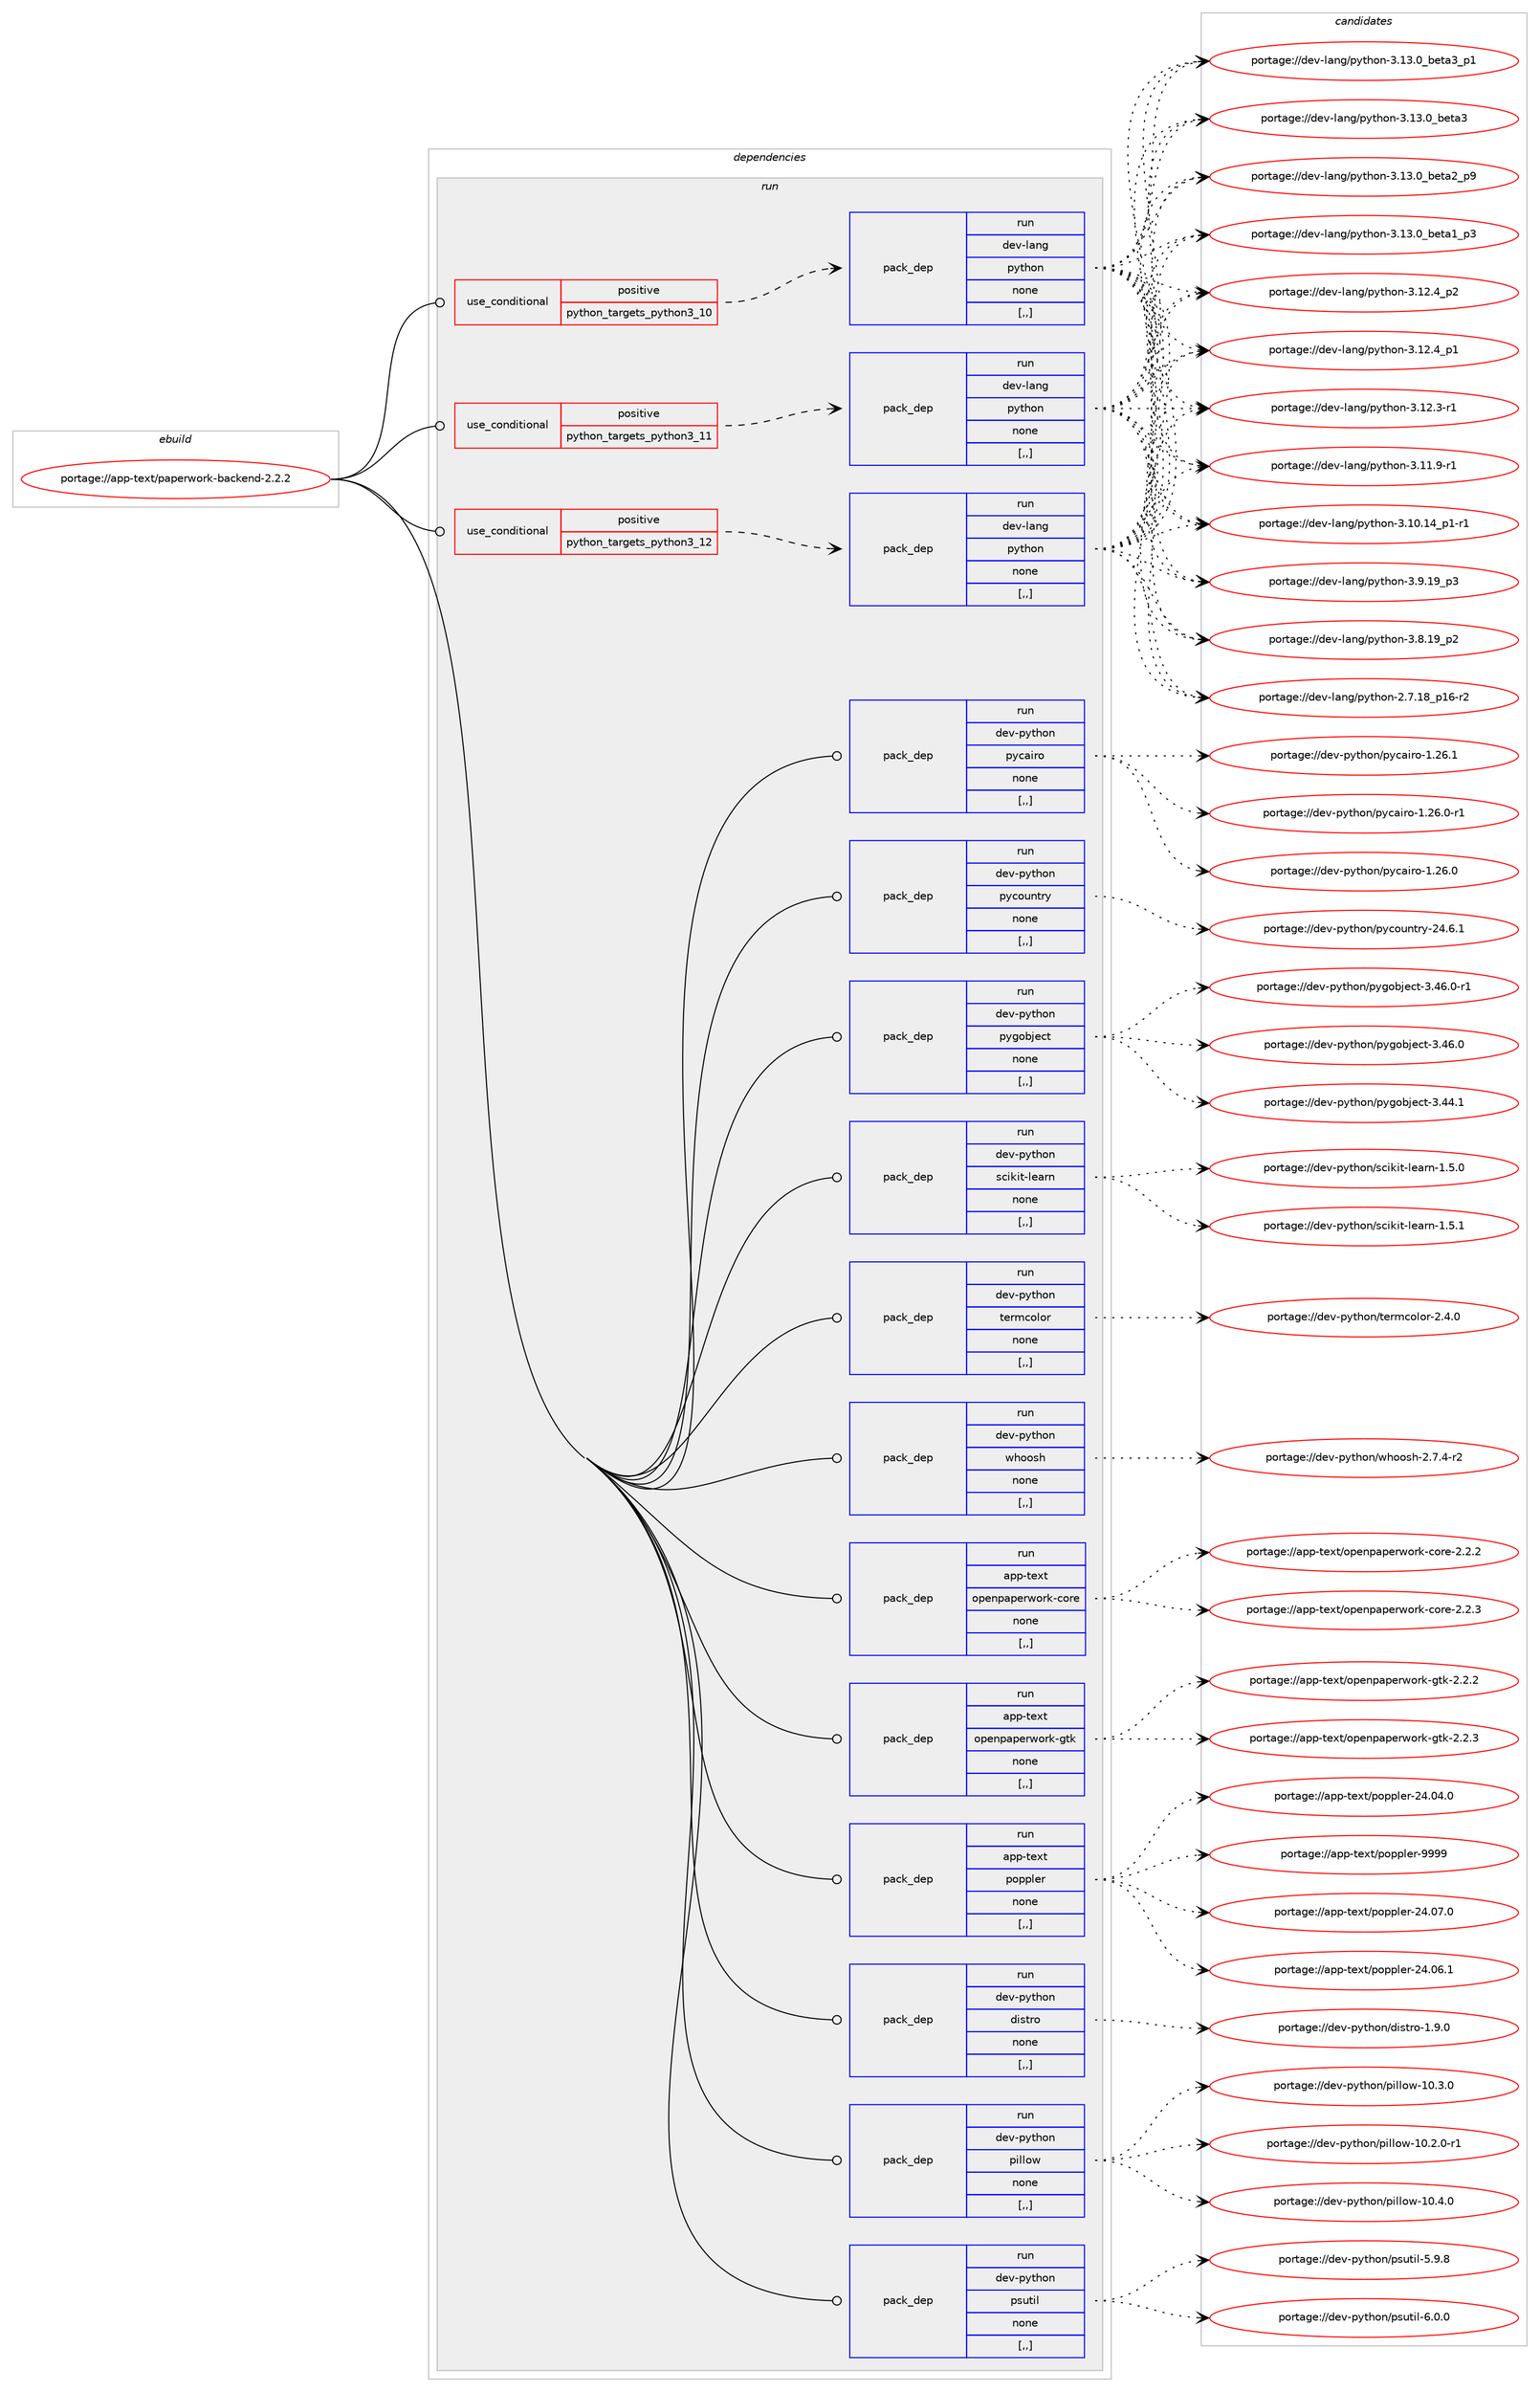 digraph prolog {

# *************
# Graph options
# *************

newrank=true;
concentrate=true;
compound=true;
graph [rankdir=LR,fontname=Helvetica,fontsize=10,ranksep=1.5];#, ranksep=2.5, nodesep=0.2];
edge  [arrowhead=vee];
node  [fontname=Helvetica,fontsize=10];

# **********
# The ebuild
# **********

subgraph cluster_leftcol {
color=gray;
label=<<i>ebuild</i>>;
id [label="portage://app-text/paperwork-backend-2.2.2", color=red, width=4, href="../app-text/paperwork-backend-2.2.2.svg"];
}

# ****************
# The dependencies
# ****************

subgraph cluster_midcol {
color=gray;
label=<<i>dependencies</i>>;
subgraph cluster_compile {
fillcolor="#eeeeee";
style=filled;
label=<<i>compile</i>>;
}
subgraph cluster_compileandrun {
fillcolor="#eeeeee";
style=filled;
label=<<i>compile and run</i>>;
}
subgraph cluster_run {
fillcolor="#eeeeee";
style=filled;
label=<<i>run</i>>;
subgraph cond15507 {
dependency57678 [label=<<TABLE BORDER="0" CELLBORDER="1" CELLSPACING="0" CELLPADDING="4"><TR><TD ROWSPAN="3" CELLPADDING="10">use_conditional</TD></TR><TR><TD>positive</TD></TR><TR><TD>python_targets_python3_10</TD></TR></TABLE>>, shape=none, color=red];
subgraph pack41660 {
dependency57679 [label=<<TABLE BORDER="0" CELLBORDER="1" CELLSPACING="0" CELLPADDING="4" WIDTH="220"><TR><TD ROWSPAN="6" CELLPADDING="30">pack_dep</TD></TR><TR><TD WIDTH="110">run</TD></TR><TR><TD>dev-lang</TD></TR><TR><TD>python</TD></TR><TR><TD>none</TD></TR><TR><TD>[,,]</TD></TR></TABLE>>, shape=none, color=blue];
}
dependency57678:e -> dependency57679:w [weight=20,style="dashed",arrowhead="vee"];
}
id:e -> dependency57678:w [weight=20,style="solid",arrowhead="odot"];
subgraph cond15508 {
dependency57680 [label=<<TABLE BORDER="0" CELLBORDER="1" CELLSPACING="0" CELLPADDING="4"><TR><TD ROWSPAN="3" CELLPADDING="10">use_conditional</TD></TR><TR><TD>positive</TD></TR><TR><TD>python_targets_python3_11</TD></TR></TABLE>>, shape=none, color=red];
subgraph pack41661 {
dependency57681 [label=<<TABLE BORDER="0" CELLBORDER="1" CELLSPACING="0" CELLPADDING="4" WIDTH="220"><TR><TD ROWSPAN="6" CELLPADDING="30">pack_dep</TD></TR><TR><TD WIDTH="110">run</TD></TR><TR><TD>dev-lang</TD></TR><TR><TD>python</TD></TR><TR><TD>none</TD></TR><TR><TD>[,,]</TD></TR></TABLE>>, shape=none, color=blue];
}
dependency57680:e -> dependency57681:w [weight=20,style="dashed",arrowhead="vee"];
}
id:e -> dependency57680:w [weight=20,style="solid",arrowhead="odot"];
subgraph cond15509 {
dependency57682 [label=<<TABLE BORDER="0" CELLBORDER="1" CELLSPACING="0" CELLPADDING="4"><TR><TD ROWSPAN="3" CELLPADDING="10">use_conditional</TD></TR><TR><TD>positive</TD></TR><TR><TD>python_targets_python3_12</TD></TR></TABLE>>, shape=none, color=red];
subgraph pack41662 {
dependency57683 [label=<<TABLE BORDER="0" CELLBORDER="1" CELLSPACING="0" CELLPADDING="4" WIDTH="220"><TR><TD ROWSPAN="6" CELLPADDING="30">pack_dep</TD></TR><TR><TD WIDTH="110">run</TD></TR><TR><TD>dev-lang</TD></TR><TR><TD>python</TD></TR><TR><TD>none</TD></TR><TR><TD>[,,]</TD></TR></TABLE>>, shape=none, color=blue];
}
dependency57682:e -> dependency57683:w [weight=20,style="dashed",arrowhead="vee"];
}
id:e -> dependency57682:w [weight=20,style="solid",arrowhead="odot"];
subgraph pack41663 {
dependency57684 [label=<<TABLE BORDER="0" CELLBORDER="1" CELLSPACING="0" CELLPADDING="4" WIDTH="220"><TR><TD ROWSPAN="6" CELLPADDING="30">pack_dep</TD></TR><TR><TD WIDTH="110">run</TD></TR><TR><TD>app-text</TD></TR><TR><TD>openpaperwork-core</TD></TR><TR><TD>none</TD></TR><TR><TD>[,,]</TD></TR></TABLE>>, shape=none, color=blue];
}
id:e -> dependency57684:w [weight=20,style="solid",arrowhead="odot"];
subgraph pack41664 {
dependency57685 [label=<<TABLE BORDER="0" CELLBORDER="1" CELLSPACING="0" CELLPADDING="4" WIDTH="220"><TR><TD ROWSPAN="6" CELLPADDING="30">pack_dep</TD></TR><TR><TD WIDTH="110">run</TD></TR><TR><TD>app-text</TD></TR><TR><TD>openpaperwork-gtk</TD></TR><TR><TD>none</TD></TR><TR><TD>[,,]</TD></TR></TABLE>>, shape=none, color=blue];
}
id:e -> dependency57685:w [weight=20,style="solid",arrowhead="odot"];
subgraph pack41665 {
dependency57686 [label=<<TABLE BORDER="0" CELLBORDER="1" CELLSPACING="0" CELLPADDING="4" WIDTH="220"><TR><TD ROWSPAN="6" CELLPADDING="30">pack_dep</TD></TR><TR><TD WIDTH="110">run</TD></TR><TR><TD>app-text</TD></TR><TR><TD>poppler</TD></TR><TR><TD>none</TD></TR><TR><TD>[,,]</TD></TR></TABLE>>, shape=none, color=blue];
}
id:e -> dependency57686:w [weight=20,style="solid",arrowhead="odot"];
subgraph pack41666 {
dependency57687 [label=<<TABLE BORDER="0" CELLBORDER="1" CELLSPACING="0" CELLPADDING="4" WIDTH="220"><TR><TD ROWSPAN="6" CELLPADDING="30">pack_dep</TD></TR><TR><TD WIDTH="110">run</TD></TR><TR><TD>dev-python</TD></TR><TR><TD>distro</TD></TR><TR><TD>none</TD></TR><TR><TD>[,,]</TD></TR></TABLE>>, shape=none, color=blue];
}
id:e -> dependency57687:w [weight=20,style="solid",arrowhead="odot"];
subgraph pack41667 {
dependency57688 [label=<<TABLE BORDER="0" CELLBORDER="1" CELLSPACING="0" CELLPADDING="4" WIDTH="220"><TR><TD ROWSPAN="6" CELLPADDING="30">pack_dep</TD></TR><TR><TD WIDTH="110">run</TD></TR><TR><TD>dev-python</TD></TR><TR><TD>pillow</TD></TR><TR><TD>none</TD></TR><TR><TD>[,,]</TD></TR></TABLE>>, shape=none, color=blue];
}
id:e -> dependency57688:w [weight=20,style="solid",arrowhead="odot"];
subgraph pack41668 {
dependency57689 [label=<<TABLE BORDER="0" CELLBORDER="1" CELLSPACING="0" CELLPADDING="4" WIDTH="220"><TR><TD ROWSPAN="6" CELLPADDING="30">pack_dep</TD></TR><TR><TD WIDTH="110">run</TD></TR><TR><TD>dev-python</TD></TR><TR><TD>psutil</TD></TR><TR><TD>none</TD></TR><TR><TD>[,,]</TD></TR></TABLE>>, shape=none, color=blue];
}
id:e -> dependency57689:w [weight=20,style="solid",arrowhead="odot"];
subgraph pack41669 {
dependency57690 [label=<<TABLE BORDER="0" CELLBORDER="1" CELLSPACING="0" CELLPADDING="4" WIDTH="220"><TR><TD ROWSPAN="6" CELLPADDING="30">pack_dep</TD></TR><TR><TD WIDTH="110">run</TD></TR><TR><TD>dev-python</TD></TR><TR><TD>pycairo</TD></TR><TR><TD>none</TD></TR><TR><TD>[,,]</TD></TR></TABLE>>, shape=none, color=blue];
}
id:e -> dependency57690:w [weight=20,style="solid",arrowhead="odot"];
subgraph pack41670 {
dependency57691 [label=<<TABLE BORDER="0" CELLBORDER="1" CELLSPACING="0" CELLPADDING="4" WIDTH="220"><TR><TD ROWSPAN="6" CELLPADDING="30">pack_dep</TD></TR><TR><TD WIDTH="110">run</TD></TR><TR><TD>dev-python</TD></TR><TR><TD>pycountry</TD></TR><TR><TD>none</TD></TR><TR><TD>[,,]</TD></TR></TABLE>>, shape=none, color=blue];
}
id:e -> dependency57691:w [weight=20,style="solid",arrowhead="odot"];
subgraph pack41671 {
dependency57692 [label=<<TABLE BORDER="0" CELLBORDER="1" CELLSPACING="0" CELLPADDING="4" WIDTH="220"><TR><TD ROWSPAN="6" CELLPADDING="30">pack_dep</TD></TR><TR><TD WIDTH="110">run</TD></TR><TR><TD>dev-python</TD></TR><TR><TD>pygobject</TD></TR><TR><TD>none</TD></TR><TR><TD>[,,]</TD></TR></TABLE>>, shape=none, color=blue];
}
id:e -> dependency57692:w [weight=20,style="solid",arrowhead="odot"];
subgraph pack41672 {
dependency57693 [label=<<TABLE BORDER="0" CELLBORDER="1" CELLSPACING="0" CELLPADDING="4" WIDTH="220"><TR><TD ROWSPAN="6" CELLPADDING="30">pack_dep</TD></TR><TR><TD WIDTH="110">run</TD></TR><TR><TD>dev-python</TD></TR><TR><TD>scikit-learn</TD></TR><TR><TD>none</TD></TR><TR><TD>[,,]</TD></TR></TABLE>>, shape=none, color=blue];
}
id:e -> dependency57693:w [weight=20,style="solid",arrowhead="odot"];
subgraph pack41673 {
dependency57694 [label=<<TABLE BORDER="0" CELLBORDER="1" CELLSPACING="0" CELLPADDING="4" WIDTH="220"><TR><TD ROWSPAN="6" CELLPADDING="30">pack_dep</TD></TR><TR><TD WIDTH="110">run</TD></TR><TR><TD>dev-python</TD></TR><TR><TD>termcolor</TD></TR><TR><TD>none</TD></TR><TR><TD>[,,]</TD></TR></TABLE>>, shape=none, color=blue];
}
id:e -> dependency57694:w [weight=20,style="solid",arrowhead="odot"];
subgraph pack41674 {
dependency57695 [label=<<TABLE BORDER="0" CELLBORDER="1" CELLSPACING="0" CELLPADDING="4" WIDTH="220"><TR><TD ROWSPAN="6" CELLPADDING="30">pack_dep</TD></TR><TR><TD WIDTH="110">run</TD></TR><TR><TD>dev-python</TD></TR><TR><TD>whoosh</TD></TR><TR><TD>none</TD></TR><TR><TD>[,,]</TD></TR></TABLE>>, shape=none, color=blue];
}
id:e -> dependency57695:w [weight=20,style="solid",arrowhead="odot"];
}
}

# **************
# The candidates
# **************

subgraph cluster_choices {
rank=same;
color=gray;
label=<<i>candidates</i>>;

subgraph choice41660 {
color=black;
nodesep=1;
choice10010111845108971101034711212111610411111045514649514648959810111697519511249 [label="portage://dev-lang/python-3.13.0_beta3_p1", color=red, width=4,href="../dev-lang/python-3.13.0_beta3_p1.svg"];
choice1001011184510897110103471121211161041111104551464951464895981011169751 [label="portage://dev-lang/python-3.13.0_beta3", color=red, width=4,href="../dev-lang/python-3.13.0_beta3.svg"];
choice10010111845108971101034711212111610411111045514649514648959810111697509511257 [label="portage://dev-lang/python-3.13.0_beta2_p9", color=red, width=4,href="../dev-lang/python-3.13.0_beta2_p9.svg"];
choice10010111845108971101034711212111610411111045514649514648959810111697499511251 [label="portage://dev-lang/python-3.13.0_beta1_p3", color=red, width=4,href="../dev-lang/python-3.13.0_beta1_p3.svg"];
choice100101118451089711010347112121116104111110455146495046529511250 [label="portage://dev-lang/python-3.12.4_p2", color=red, width=4,href="../dev-lang/python-3.12.4_p2.svg"];
choice100101118451089711010347112121116104111110455146495046529511249 [label="portage://dev-lang/python-3.12.4_p1", color=red, width=4,href="../dev-lang/python-3.12.4_p1.svg"];
choice100101118451089711010347112121116104111110455146495046514511449 [label="portage://dev-lang/python-3.12.3-r1", color=red, width=4,href="../dev-lang/python-3.12.3-r1.svg"];
choice100101118451089711010347112121116104111110455146494946574511449 [label="portage://dev-lang/python-3.11.9-r1", color=red, width=4,href="../dev-lang/python-3.11.9-r1.svg"];
choice100101118451089711010347112121116104111110455146494846495295112494511449 [label="portage://dev-lang/python-3.10.14_p1-r1", color=red, width=4,href="../dev-lang/python-3.10.14_p1-r1.svg"];
choice100101118451089711010347112121116104111110455146574649579511251 [label="portage://dev-lang/python-3.9.19_p3", color=red, width=4,href="../dev-lang/python-3.9.19_p3.svg"];
choice100101118451089711010347112121116104111110455146564649579511250 [label="portage://dev-lang/python-3.8.19_p2", color=red, width=4,href="../dev-lang/python-3.8.19_p2.svg"];
choice100101118451089711010347112121116104111110455046554649569511249544511450 [label="portage://dev-lang/python-2.7.18_p16-r2", color=red, width=4,href="../dev-lang/python-2.7.18_p16-r2.svg"];
dependency57679:e -> choice10010111845108971101034711212111610411111045514649514648959810111697519511249:w [style=dotted,weight="100"];
dependency57679:e -> choice1001011184510897110103471121211161041111104551464951464895981011169751:w [style=dotted,weight="100"];
dependency57679:e -> choice10010111845108971101034711212111610411111045514649514648959810111697509511257:w [style=dotted,weight="100"];
dependency57679:e -> choice10010111845108971101034711212111610411111045514649514648959810111697499511251:w [style=dotted,weight="100"];
dependency57679:e -> choice100101118451089711010347112121116104111110455146495046529511250:w [style=dotted,weight="100"];
dependency57679:e -> choice100101118451089711010347112121116104111110455146495046529511249:w [style=dotted,weight="100"];
dependency57679:e -> choice100101118451089711010347112121116104111110455146495046514511449:w [style=dotted,weight="100"];
dependency57679:e -> choice100101118451089711010347112121116104111110455146494946574511449:w [style=dotted,weight="100"];
dependency57679:e -> choice100101118451089711010347112121116104111110455146494846495295112494511449:w [style=dotted,weight="100"];
dependency57679:e -> choice100101118451089711010347112121116104111110455146574649579511251:w [style=dotted,weight="100"];
dependency57679:e -> choice100101118451089711010347112121116104111110455146564649579511250:w [style=dotted,weight="100"];
dependency57679:e -> choice100101118451089711010347112121116104111110455046554649569511249544511450:w [style=dotted,weight="100"];
}
subgraph choice41661 {
color=black;
nodesep=1;
choice10010111845108971101034711212111610411111045514649514648959810111697519511249 [label="portage://dev-lang/python-3.13.0_beta3_p1", color=red, width=4,href="../dev-lang/python-3.13.0_beta3_p1.svg"];
choice1001011184510897110103471121211161041111104551464951464895981011169751 [label="portage://dev-lang/python-3.13.0_beta3", color=red, width=4,href="../dev-lang/python-3.13.0_beta3.svg"];
choice10010111845108971101034711212111610411111045514649514648959810111697509511257 [label="portage://dev-lang/python-3.13.0_beta2_p9", color=red, width=4,href="../dev-lang/python-3.13.0_beta2_p9.svg"];
choice10010111845108971101034711212111610411111045514649514648959810111697499511251 [label="portage://dev-lang/python-3.13.0_beta1_p3", color=red, width=4,href="../dev-lang/python-3.13.0_beta1_p3.svg"];
choice100101118451089711010347112121116104111110455146495046529511250 [label="portage://dev-lang/python-3.12.4_p2", color=red, width=4,href="../dev-lang/python-3.12.4_p2.svg"];
choice100101118451089711010347112121116104111110455146495046529511249 [label="portage://dev-lang/python-3.12.4_p1", color=red, width=4,href="../dev-lang/python-3.12.4_p1.svg"];
choice100101118451089711010347112121116104111110455146495046514511449 [label="portage://dev-lang/python-3.12.3-r1", color=red, width=4,href="../dev-lang/python-3.12.3-r1.svg"];
choice100101118451089711010347112121116104111110455146494946574511449 [label="portage://dev-lang/python-3.11.9-r1", color=red, width=4,href="../dev-lang/python-3.11.9-r1.svg"];
choice100101118451089711010347112121116104111110455146494846495295112494511449 [label="portage://dev-lang/python-3.10.14_p1-r1", color=red, width=4,href="../dev-lang/python-3.10.14_p1-r1.svg"];
choice100101118451089711010347112121116104111110455146574649579511251 [label="portage://dev-lang/python-3.9.19_p3", color=red, width=4,href="../dev-lang/python-3.9.19_p3.svg"];
choice100101118451089711010347112121116104111110455146564649579511250 [label="portage://dev-lang/python-3.8.19_p2", color=red, width=4,href="../dev-lang/python-3.8.19_p2.svg"];
choice100101118451089711010347112121116104111110455046554649569511249544511450 [label="portage://dev-lang/python-2.7.18_p16-r2", color=red, width=4,href="../dev-lang/python-2.7.18_p16-r2.svg"];
dependency57681:e -> choice10010111845108971101034711212111610411111045514649514648959810111697519511249:w [style=dotted,weight="100"];
dependency57681:e -> choice1001011184510897110103471121211161041111104551464951464895981011169751:w [style=dotted,weight="100"];
dependency57681:e -> choice10010111845108971101034711212111610411111045514649514648959810111697509511257:w [style=dotted,weight="100"];
dependency57681:e -> choice10010111845108971101034711212111610411111045514649514648959810111697499511251:w [style=dotted,weight="100"];
dependency57681:e -> choice100101118451089711010347112121116104111110455146495046529511250:w [style=dotted,weight="100"];
dependency57681:e -> choice100101118451089711010347112121116104111110455146495046529511249:w [style=dotted,weight="100"];
dependency57681:e -> choice100101118451089711010347112121116104111110455146495046514511449:w [style=dotted,weight="100"];
dependency57681:e -> choice100101118451089711010347112121116104111110455146494946574511449:w [style=dotted,weight="100"];
dependency57681:e -> choice100101118451089711010347112121116104111110455146494846495295112494511449:w [style=dotted,weight="100"];
dependency57681:e -> choice100101118451089711010347112121116104111110455146574649579511251:w [style=dotted,weight="100"];
dependency57681:e -> choice100101118451089711010347112121116104111110455146564649579511250:w [style=dotted,weight="100"];
dependency57681:e -> choice100101118451089711010347112121116104111110455046554649569511249544511450:w [style=dotted,weight="100"];
}
subgraph choice41662 {
color=black;
nodesep=1;
choice10010111845108971101034711212111610411111045514649514648959810111697519511249 [label="portage://dev-lang/python-3.13.0_beta3_p1", color=red, width=4,href="../dev-lang/python-3.13.0_beta3_p1.svg"];
choice1001011184510897110103471121211161041111104551464951464895981011169751 [label="portage://dev-lang/python-3.13.0_beta3", color=red, width=4,href="../dev-lang/python-3.13.0_beta3.svg"];
choice10010111845108971101034711212111610411111045514649514648959810111697509511257 [label="portage://dev-lang/python-3.13.0_beta2_p9", color=red, width=4,href="../dev-lang/python-3.13.0_beta2_p9.svg"];
choice10010111845108971101034711212111610411111045514649514648959810111697499511251 [label="portage://dev-lang/python-3.13.0_beta1_p3", color=red, width=4,href="../dev-lang/python-3.13.0_beta1_p3.svg"];
choice100101118451089711010347112121116104111110455146495046529511250 [label="portage://dev-lang/python-3.12.4_p2", color=red, width=4,href="../dev-lang/python-3.12.4_p2.svg"];
choice100101118451089711010347112121116104111110455146495046529511249 [label="portage://dev-lang/python-3.12.4_p1", color=red, width=4,href="../dev-lang/python-3.12.4_p1.svg"];
choice100101118451089711010347112121116104111110455146495046514511449 [label="portage://dev-lang/python-3.12.3-r1", color=red, width=4,href="../dev-lang/python-3.12.3-r1.svg"];
choice100101118451089711010347112121116104111110455146494946574511449 [label="portage://dev-lang/python-3.11.9-r1", color=red, width=4,href="../dev-lang/python-3.11.9-r1.svg"];
choice100101118451089711010347112121116104111110455146494846495295112494511449 [label="portage://dev-lang/python-3.10.14_p1-r1", color=red, width=4,href="../dev-lang/python-3.10.14_p1-r1.svg"];
choice100101118451089711010347112121116104111110455146574649579511251 [label="portage://dev-lang/python-3.9.19_p3", color=red, width=4,href="../dev-lang/python-3.9.19_p3.svg"];
choice100101118451089711010347112121116104111110455146564649579511250 [label="portage://dev-lang/python-3.8.19_p2", color=red, width=4,href="../dev-lang/python-3.8.19_p2.svg"];
choice100101118451089711010347112121116104111110455046554649569511249544511450 [label="portage://dev-lang/python-2.7.18_p16-r2", color=red, width=4,href="../dev-lang/python-2.7.18_p16-r2.svg"];
dependency57683:e -> choice10010111845108971101034711212111610411111045514649514648959810111697519511249:w [style=dotted,weight="100"];
dependency57683:e -> choice1001011184510897110103471121211161041111104551464951464895981011169751:w [style=dotted,weight="100"];
dependency57683:e -> choice10010111845108971101034711212111610411111045514649514648959810111697509511257:w [style=dotted,weight="100"];
dependency57683:e -> choice10010111845108971101034711212111610411111045514649514648959810111697499511251:w [style=dotted,weight="100"];
dependency57683:e -> choice100101118451089711010347112121116104111110455146495046529511250:w [style=dotted,weight="100"];
dependency57683:e -> choice100101118451089711010347112121116104111110455146495046529511249:w [style=dotted,weight="100"];
dependency57683:e -> choice100101118451089711010347112121116104111110455146495046514511449:w [style=dotted,weight="100"];
dependency57683:e -> choice100101118451089711010347112121116104111110455146494946574511449:w [style=dotted,weight="100"];
dependency57683:e -> choice100101118451089711010347112121116104111110455146494846495295112494511449:w [style=dotted,weight="100"];
dependency57683:e -> choice100101118451089711010347112121116104111110455146574649579511251:w [style=dotted,weight="100"];
dependency57683:e -> choice100101118451089711010347112121116104111110455146564649579511250:w [style=dotted,weight="100"];
dependency57683:e -> choice100101118451089711010347112121116104111110455046554649569511249544511450:w [style=dotted,weight="100"];
}
subgraph choice41663 {
color=black;
nodesep=1;
choice971121124511610112011647111112101110112971121011141191111141074599111114101455046504651 [label="portage://app-text/openpaperwork-core-2.2.3", color=red, width=4,href="../app-text/openpaperwork-core-2.2.3.svg"];
choice971121124511610112011647111112101110112971121011141191111141074599111114101455046504650 [label="portage://app-text/openpaperwork-core-2.2.2", color=red, width=4,href="../app-text/openpaperwork-core-2.2.2.svg"];
dependency57684:e -> choice971121124511610112011647111112101110112971121011141191111141074599111114101455046504651:w [style=dotted,weight="100"];
dependency57684:e -> choice971121124511610112011647111112101110112971121011141191111141074599111114101455046504650:w [style=dotted,weight="100"];
}
subgraph choice41664 {
color=black;
nodesep=1;
choice9711211245116101120116471111121011101129711210111411911111410745103116107455046504651 [label="portage://app-text/openpaperwork-gtk-2.2.3", color=red, width=4,href="../app-text/openpaperwork-gtk-2.2.3.svg"];
choice9711211245116101120116471111121011101129711210111411911111410745103116107455046504650 [label="portage://app-text/openpaperwork-gtk-2.2.2", color=red, width=4,href="../app-text/openpaperwork-gtk-2.2.2.svg"];
dependency57685:e -> choice9711211245116101120116471111121011101129711210111411911111410745103116107455046504651:w [style=dotted,weight="100"];
dependency57685:e -> choice9711211245116101120116471111121011101129711210111411911111410745103116107455046504650:w [style=dotted,weight="100"];
}
subgraph choice41665 {
color=black;
nodesep=1;
choice9711211245116101120116471121111121121081011144557575757 [label="portage://app-text/poppler-9999", color=red, width=4,href="../app-text/poppler-9999.svg"];
choice9711211245116101120116471121111121121081011144550524648554648 [label="portage://app-text/poppler-24.07.0", color=red, width=4,href="../app-text/poppler-24.07.0.svg"];
choice9711211245116101120116471121111121121081011144550524648544649 [label="portage://app-text/poppler-24.06.1", color=red, width=4,href="../app-text/poppler-24.06.1.svg"];
choice9711211245116101120116471121111121121081011144550524648524648 [label="portage://app-text/poppler-24.04.0", color=red, width=4,href="../app-text/poppler-24.04.0.svg"];
dependency57686:e -> choice9711211245116101120116471121111121121081011144557575757:w [style=dotted,weight="100"];
dependency57686:e -> choice9711211245116101120116471121111121121081011144550524648554648:w [style=dotted,weight="100"];
dependency57686:e -> choice9711211245116101120116471121111121121081011144550524648544649:w [style=dotted,weight="100"];
dependency57686:e -> choice9711211245116101120116471121111121121081011144550524648524648:w [style=dotted,weight="100"];
}
subgraph choice41666 {
color=black;
nodesep=1;
choice1001011184511212111610411111047100105115116114111454946574648 [label="portage://dev-python/distro-1.9.0", color=red, width=4,href="../dev-python/distro-1.9.0.svg"];
dependency57687:e -> choice1001011184511212111610411111047100105115116114111454946574648:w [style=dotted,weight="100"];
}
subgraph choice41667 {
color=black;
nodesep=1;
choice100101118451121211161041111104711210510810811111945494846524648 [label="portage://dev-python/pillow-10.4.0", color=red, width=4,href="../dev-python/pillow-10.4.0.svg"];
choice100101118451121211161041111104711210510810811111945494846514648 [label="portage://dev-python/pillow-10.3.0", color=red, width=4,href="../dev-python/pillow-10.3.0.svg"];
choice1001011184511212111610411111047112105108108111119454948465046484511449 [label="portage://dev-python/pillow-10.2.0-r1", color=red, width=4,href="../dev-python/pillow-10.2.0-r1.svg"];
dependency57688:e -> choice100101118451121211161041111104711210510810811111945494846524648:w [style=dotted,weight="100"];
dependency57688:e -> choice100101118451121211161041111104711210510810811111945494846514648:w [style=dotted,weight="100"];
dependency57688:e -> choice1001011184511212111610411111047112105108108111119454948465046484511449:w [style=dotted,weight="100"];
}
subgraph choice41668 {
color=black;
nodesep=1;
choice1001011184511212111610411111047112115117116105108455446484648 [label="portage://dev-python/psutil-6.0.0", color=red, width=4,href="../dev-python/psutil-6.0.0.svg"];
choice1001011184511212111610411111047112115117116105108455346574656 [label="portage://dev-python/psutil-5.9.8", color=red, width=4,href="../dev-python/psutil-5.9.8.svg"];
dependency57689:e -> choice1001011184511212111610411111047112115117116105108455446484648:w [style=dotted,weight="100"];
dependency57689:e -> choice1001011184511212111610411111047112115117116105108455346574656:w [style=dotted,weight="100"];
}
subgraph choice41669 {
color=black;
nodesep=1;
choice1001011184511212111610411111047112121999710511411145494650544649 [label="portage://dev-python/pycairo-1.26.1", color=red, width=4,href="../dev-python/pycairo-1.26.1.svg"];
choice10010111845112121116104111110471121219997105114111454946505446484511449 [label="portage://dev-python/pycairo-1.26.0-r1", color=red, width=4,href="../dev-python/pycairo-1.26.0-r1.svg"];
choice1001011184511212111610411111047112121999710511411145494650544648 [label="portage://dev-python/pycairo-1.26.0", color=red, width=4,href="../dev-python/pycairo-1.26.0.svg"];
dependency57690:e -> choice1001011184511212111610411111047112121999710511411145494650544649:w [style=dotted,weight="100"];
dependency57690:e -> choice10010111845112121116104111110471121219997105114111454946505446484511449:w [style=dotted,weight="100"];
dependency57690:e -> choice1001011184511212111610411111047112121999710511411145494650544648:w [style=dotted,weight="100"];
}
subgraph choice41670 {
color=black;
nodesep=1;
choice10010111845112121116104111110471121219911111711011611412145505246544649 [label="portage://dev-python/pycountry-24.6.1", color=red, width=4,href="../dev-python/pycountry-24.6.1.svg"];
dependency57691:e -> choice10010111845112121116104111110471121219911111711011611412145505246544649:w [style=dotted,weight="100"];
}
subgraph choice41671 {
color=black;
nodesep=1;
choice10010111845112121116104111110471121211031119810610199116455146525446484511449 [label="portage://dev-python/pygobject-3.46.0-r1", color=red, width=4,href="../dev-python/pygobject-3.46.0-r1.svg"];
choice1001011184511212111610411111047112121103111981061019911645514652544648 [label="portage://dev-python/pygobject-3.46.0", color=red, width=4,href="../dev-python/pygobject-3.46.0.svg"];
choice1001011184511212111610411111047112121103111981061019911645514652524649 [label="portage://dev-python/pygobject-3.44.1", color=red, width=4,href="../dev-python/pygobject-3.44.1.svg"];
dependency57692:e -> choice10010111845112121116104111110471121211031119810610199116455146525446484511449:w [style=dotted,weight="100"];
dependency57692:e -> choice1001011184511212111610411111047112121103111981061019911645514652544648:w [style=dotted,weight="100"];
dependency57692:e -> choice1001011184511212111610411111047112121103111981061019911645514652524649:w [style=dotted,weight="100"];
}
subgraph choice41672 {
color=black;
nodesep=1;
choice1001011184511212111610411111047115991051071051164510810197114110454946534649 [label="portage://dev-python/scikit-learn-1.5.1", color=red, width=4,href="../dev-python/scikit-learn-1.5.1.svg"];
choice1001011184511212111610411111047115991051071051164510810197114110454946534648 [label="portage://dev-python/scikit-learn-1.5.0", color=red, width=4,href="../dev-python/scikit-learn-1.5.0.svg"];
dependency57693:e -> choice1001011184511212111610411111047115991051071051164510810197114110454946534649:w [style=dotted,weight="100"];
dependency57693:e -> choice1001011184511212111610411111047115991051071051164510810197114110454946534648:w [style=dotted,weight="100"];
}
subgraph choice41673 {
color=black;
nodesep=1;
choice100101118451121211161041111104711610111410999111108111114455046524648 [label="portage://dev-python/termcolor-2.4.0", color=red, width=4,href="../dev-python/termcolor-2.4.0.svg"];
dependency57694:e -> choice100101118451121211161041111104711610111410999111108111114455046524648:w [style=dotted,weight="100"];
}
subgraph choice41674 {
color=black;
nodesep=1;
choice10010111845112121116104111110471191041111111151044550465546524511450 [label="portage://dev-python/whoosh-2.7.4-r2", color=red, width=4,href="../dev-python/whoosh-2.7.4-r2.svg"];
dependency57695:e -> choice10010111845112121116104111110471191041111111151044550465546524511450:w [style=dotted,weight="100"];
}
}

}
